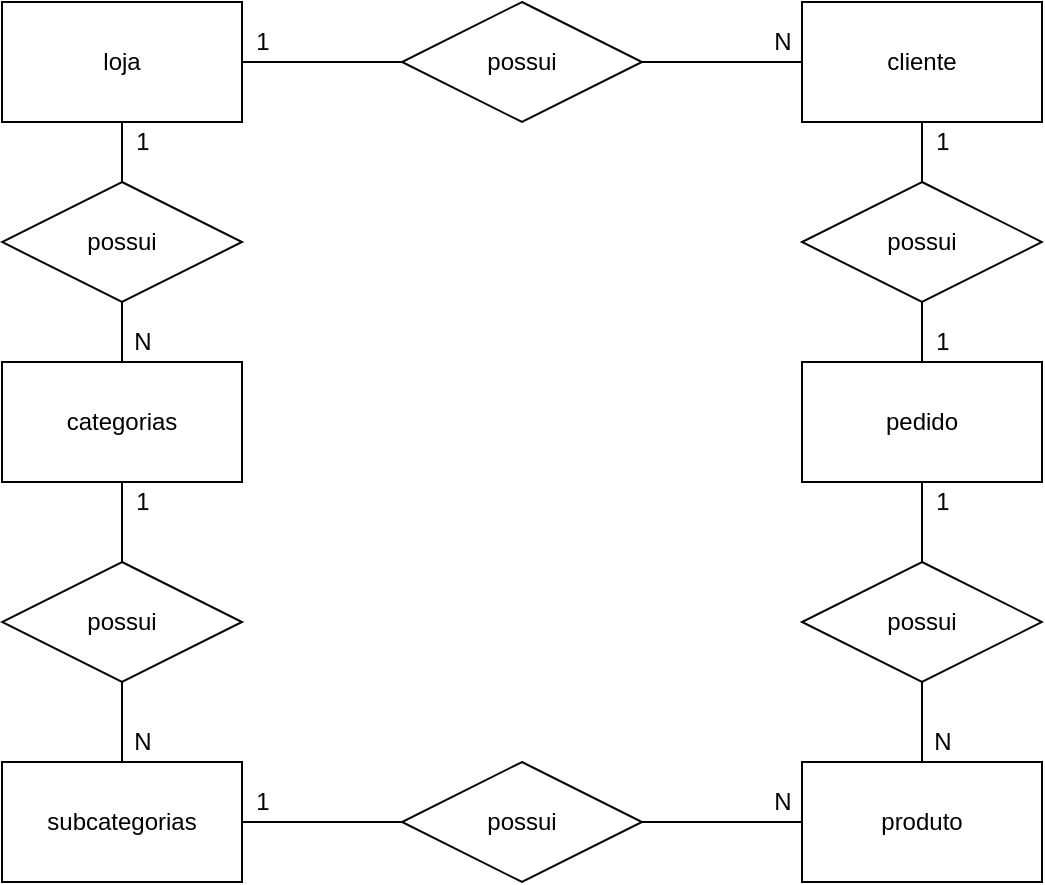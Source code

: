 <mxfile version="14.8.3" type="device"><diagram id="NYEiVDi9rCtxCISQvgOJ" name="Page-1"><mxGraphModel dx="740" dy="635" grid="1" gridSize="10" guides="1" tooltips="1" connect="1" arrows="1" fold="1" page="1" pageScale="1" pageWidth="827" pageHeight="1169" math="0" shadow="0"><root><mxCell id="0"/><mxCell id="1" parent="0"/><mxCell id="cUKbaLCZYIV6mGMoYvX0-4" style="edgeStyle=orthogonalEdgeStyle;rounded=0;orthogonalLoop=1;jettySize=auto;html=1;exitX=0.5;exitY=1;exitDx=0;exitDy=0;entryX=0.5;entryY=0;entryDx=0;entryDy=0;endArrow=none;endFill=0;" edge="1" parent="1" source="cUKbaLCZYIV6mGMoYvX0-1" target="cUKbaLCZYIV6mGMoYvX0-2"><mxGeometry relative="1" as="geometry"/></mxCell><mxCell id="cUKbaLCZYIV6mGMoYvX0-24" style="edgeStyle=orthogonalEdgeStyle;rounded=0;orthogonalLoop=1;jettySize=auto;html=1;exitX=1;exitY=0.5;exitDx=0;exitDy=0;entryX=0;entryY=0.5;entryDx=0;entryDy=0;endArrow=none;endFill=0;" edge="1" parent="1" source="cUKbaLCZYIV6mGMoYvX0-1" target="cUKbaLCZYIV6mGMoYvX0-23"><mxGeometry relative="1" as="geometry"/></mxCell><mxCell id="cUKbaLCZYIV6mGMoYvX0-1" value="loja" style="rounded=0;whiteSpace=wrap;html=1;" vertex="1" parent="1"><mxGeometry x="160" y="80" width="120" height="60" as="geometry"/></mxCell><mxCell id="cUKbaLCZYIV6mGMoYvX0-5" style="edgeStyle=orthogonalEdgeStyle;rounded=0;orthogonalLoop=1;jettySize=auto;html=1;exitX=0.5;exitY=1;exitDx=0;exitDy=0;entryX=0.5;entryY=0;entryDx=0;entryDy=0;endArrow=none;endFill=0;" edge="1" parent="1" source="cUKbaLCZYIV6mGMoYvX0-2" target="cUKbaLCZYIV6mGMoYvX0-3"><mxGeometry relative="1" as="geometry"/></mxCell><mxCell id="cUKbaLCZYIV6mGMoYvX0-2" value="possui" style="shape=rhombus;perimeter=rhombusPerimeter;whiteSpace=wrap;html=1;align=center;" vertex="1" parent="1"><mxGeometry x="160" y="170" width="120" height="60" as="geometry"/></mxCell><mxCell id="cUKbaLCZYIV6mGMoYvX0-13" style="edgeStyle=orthogonalEdgeStyle;rounded=0;orthogonalLoop=1;jettySize=auto;html=1;exitX=0.5;exitY=1;exitDx=0;exitDy=0;entryX=0.5;entryY=0;entryDx=0;entryDy=0;endArrow=none;endFill=0;" edge="1" parent="1" source="cUKbaLCZYIV6mGMoYvX0-3" target="cUKbaLCZYIV6mGMoYvX0-6"><mxGeometry relative="1" as="geometry"/></mxCell><mxCell id="cUKbaLCZYIV6mGMoYvX0-3" value="categorias" style="rounded=0;whiteSpace=wrap;html=1;" vertex="1" parent="1"><mxGeometry x="160" y="260" width="120" height="60" as="geometry"/></mxCell><mxCell id="cUKbaLCZYIV6mGMoYvX0-14" style="edgeStyle=orthogonalEdgeStyle;rounded=0;orthogonalLoop=1;jettySize=auto;html=1;exitX=0.5;exitY=1;exitDx=0;exitDy=0;entryX=0.5;entryY=0;entryDx=0;entryDy=0;endArrow=none;endFill=0;" edge="1" parent="1" source="cUKbaLCZYIV6mGMoYvX0-6" target="cUKbaLCZYIV6mGMoYvX0-8"><mxGeometry relative="1" as="geometry"/></mxCell><mxCell id="cUKbaLCZYIV6mGMoYvX0-6" value="possui" style="shape=rhombus;perimeter=rhombusPerimeter;whiteSpace=wrap;html=1;align=center;" vertex="1" parent="1"><mxGeometry x="160" y="360" width="120" height="60" as="geometry"/></mxCell><mxCell id="cUKbaLCZYIV6mGMoYvX0-20" style="edgeStyle=orthogonalEdgeStyle;rounded=0;orthogonalLoop=1;jettySize=auto;html=1;exitX=1;exitY=0.5;exitDx=0;exitDy=0;entryX=0;entryY=0.5;entryDx=0;entryDy=0;endArrow=none;endFill=0;" edge="1" parent="1" source="cUKbaLCZYIV6mGMoYvX0-8" target="cUKbaLCZYIV6mGMoYvX0-15"><mxGeometry relative="1" as="geometry"/></mxCell><mxCell id="cUKbaLCZYIV6mGMoYvX0-8" value="subcategorias" style="rounded=0;whiteSpace=wrap;html=1;" vertex="1" parent="1"><mxGeometry x="160" y="460" width="120" height="60" as="geometry"/></mxCell><mxCell id="cUKbaLCZYIV6mGMoYvX0-10" value="produto" style="rounded=0;whiteSpace=wrap;html=1;" vertex="1" parent="1"><mxGeometry x="560" y="460" width="120" height="60" as="geometry"/></mxCell><mxCell id="cUKbaLCZYIV6mGMoYvX0-27" style="edgeStyle=orthogonalEdgeStyle;rounded=0;orthogonalLoop=1;jettySize=auto;html=1;exitX=0.5;exitY=1;exitDx=0;exitDy=0;entryX=0.5;entryY=0;entryDx=0;entryDy=0;endArrow=none;endFill=0;" edge="1" parent="1" source="cUKbaLCZYIV6mGMoYvX0-11" target="cUKbaLCZYIV6mGMoYvX0-26"><mxGeometry relative="1" as="geometry"/></mxCell><mxCell id="cUKbaLCZYIV6mGMoYvX0-11" value="cliente" style="rounded=0;whiteSpace=wrap;html=1;" vertex="1" parent="1"><mxGeometry x="560" y="80" width="120" height="60" as="geometry"/></mxCell><mxCell id="cUKbaLCZYIV6mGMoYvX0-30" style="edgeStyle=orthogonalEdgeStyle;rounded=0;orthogonalLoop=1;jettySize=auto;html=1;exitX=0.5;exitY=1;exitDx=0;exitDy=0;entryX=0.5;entryY=0;entryDx=0;entryDy=0;endArrow=none;endFill=0;" edge="1" parent="1" source="cUKbaLCZYIV6mGMoYvX0-12" target="cUKbaLCZYIV6mGMoYvX0-29"><mxGeometry relative="1" as="geometry"/></mxCell><mxCell id="cUKbaLCZYIV6mGMoYvX0-12" value="pedido" style="rounded=0;whiteSpace=wrap;html=1;" vertex="1" parent="1"><mxGeometry x="560" y="260" width="120" height="60" as="geometry"/></mxCell><mxCell id="cUKbaLCZYIV6mGMoYvX0-21" style="edgeStyle=orthogonalEdgeStyle;rounded=0;orthogonalLoop=1;jettySize=auto;html=1;exitX=1;exitY=0.5;exitDx=0;exitDy=0;entryX=0;entryY=0.5;entryDx=0;entryDy=0;endArrow=none;endFill=0;" edge="1" parent="1" source="cUKbaLCZYIV6mGMoYvX0-15" target="cUKbaLCZYIV6mGMoYvX0-10"><mxGeometry relative="1" as="geometry"/></mxCell><mxCell id="cUKbaLCZYIV6mGMoYvX0-15" value="possui" style="shape=rhombus;perimeter=rhombusPerimeter;whiteSpace=wrap;html=1;align=center;" vertex="1" parent="1"><mxGeometry x="360" y="460" width="120" height="60" as="geometry"/></mxCell><mxCell id="cUKbaLCZYIV6mGMoYvX0-25" style="edgeStyle=orthogonalEdgeStyle;rounded=0;orthogonalLoop=1;jettySize=auto;html=1;exitX=1;exitY=0.5;exitDx=0;exitDy=0;entryX=0;entryY=0.5;entryDx=0;entryDy=0;endArrow=none;endFill=0;" edge="1" parent="1" source="cUKbaLCZYIV6mGMoYvX0-23" target="cUKbaLCZYIV6mGMoYvX0-11"><mxGeometry relative="1" as="geometry"/></mxCell><mxCell id="cUKbaLCZYIV6mGMoYvX0-23" value="possui" style="shape=rhombus;perimeter=rhombusPerimeter;whiteSpace=wrap;html=1;align=center;" vertex="1" parent="1"><mxGeometry x="360" y="80" width="120" height="60" as="geometry"/></mxCell><mxCell id="cUKbaLCZYIV6mGMoYvX0-28" style="edgeStyle=orthogonalEdgeStyle;rounded=0;orthogonalLoop=1;jettySize=auto;html=1;exitX=0.5;exitY=1;exitDx=0;exitDy=0;entryX=0.5;entryY=0;entryDx=0;entryDy=0;endArrow=none;endFill=0;" edge="1" parent="1" source="cUKbaLCZYIV6mGMoYvX0-26" target="cUKbaLCZYIV6mGMoYvX0-12"><mxGeometry relative="1" as="geometry"/></mxCell><mxCell id="cUKbaLCZYIV6mGMoYvX0-26" value="possui" style="shape=rhombus;perimeter=rhombusPerimeter;whiteSpace=wrap;html=1;align=center;" vertex="1" parent="1"><mxGeometry x="560" y="170" width="120" height="60" as="geometry"/></mxCell><mxCell id="cUKbaLCZYIV6mGMoYvX0-31" style="edgeStyle=orthogonalEdgeStyle;rounded=0;orthogonalLoop=1;jettySize=auto;html=1;exitX=0.5;exitY=1;exitDx=0;exitDy=0;entryX=0.5;entryY=0;entryDx=0;entryDy=0;endArrow=none;endFill=0;" edge="1" parent="1" source="cUKbaLCZYIV6mGMoYvX0-29" target="cUKbaLCZYIV6mGMoYvX0-10"><mxGeometry relative="1" as="geometry"/></mxCell><mxCell id="cUKbaLCZYIV6mGMoYvX0-29" value="possui" style="shape=rhombus;perimeter=rhombusPerimeter;whiteSpace=wrap;html=1;align=center;" vertex="1" parent="1"><mxGeometry x="560" y="360" width="120" height="60" as="geometry"/></mxCell><mxCell id="cUKbaLCZYIV6mGMoYvX0-32" value="1" style="text;html=1;align=center;verticalAlign=middle;resizable=0;points=[];autosize=1;strokeColor=none;" vertex="1" parent="1"><mxGeometry x="280" y="90" width="20" height="20" as="geometry"/></mxCell><mxCell id="cUKbaLCZYIV6mGMoYvX0-33" value="N" style="text;html=1;align=center;verticalAlign=middle;resizable=0;points=[];autosize=1;strokeColor=none;" vertex="1" parent="1"><mxGeometry x="540" y="90" width="20" height="20" as="geometry"/></mxCell><mxCell id="cUKbaLCZYIV6mGMoYvX0-35" value="1" style="text;html=1;align=center;verticalAlign=middle;resizable=0;points=[];autosize=1;strokeColor=none;" vertex="1" parent="1"><mxGeometry x="620" y="140" width="20" height="20" as="geometry"/></mxCell><mxCell id="cUKbaLCZYIV6mGMoYvX0-36" value="1" style="text;html=1;align=center;verticalAlign=middle;resizable=0;points=[];autosize=1;strokeColor=none;" vertex="1" parent="1"><mxGeometry x="620" y="240" width="20" height="20" as="geometry"/></mxCell><mxCell id="cUKbaLCZYIV6mGMoYvX0-37" value="1" style="text;html=1;align=center;verticalAlign=middle;resizable=0;points=[];autosize=1;strokeColor=none;" vertex="1" parent="1"><mxGeometry x="620" y="320" width="20" height="20" as="geometry"/></mxCell><mxCell id="cUKbaLCZYIV6mGMoYvX0-39" value="N" style="text;html=1;align=center;verticalAlign=middle;resizable=0;points=[];autosize=1;strokeColor=none;" vertex="1" parent="1"><mxGeometry x="620" y="440" width="20" height="20" as="geometry"/></mxCell><mxCell id="cUKbaLCZYIV6mGMoYvX0-41" value="1" style="text;html=1;align=center;verticalAlign=middle;resizable=0;points=[];autosize=1;strokeColor=none;" vertex="1" parent="1"><mxGeometry x="220" y="140" width="20" height="20" as="geometry"/></mxCell><mxCell id="cUKbaLCZYIV6mGMoYvX0-42" value="N" style="text;html=1;align=center;verticalAlign=middle;resizable=0;points=[];autosize=1;strokeColor=none;" vertex="1" parent="1"><mxGeometry x="220" y="240" width="20" height="20" as="geometry"/></mxCell><mxCell id="cUKbaLCZYIV6mGMoYvX0-43" value="1" style="text;html=1;align=center;verticalAlign=middle;resizable=0;points=[];autosize=1;strokeColor=none;" vertex="1" parent="1"><mxGeometry x="220" y="320" width="20" height="20" as="geometry"/></mxCell><mxCell id="cUKbaLCZYIV6mGMoYvX0-44" value="N" style="text;html=1;align=center;verticalAlign=middle;resizable=0;points=[];autosize=1;strokeColor=none;" vertex="1" parent="1"><mxGeometry x="220" y="440" width="20" height="20" as="geometry"/></mxCell><mxCell id="cUKbaLCZYIV6mGMoYvX0-45" value="1" style="text;html=1;align=center;verticalAlign=middle;resizable=0;points=[];autosize=1;strokeColor=none;" vertex="1" parent="1"><mxGeometry x="280" y="470" width="20" height="20" as="geometry"/></mxCell><mxCell id="cUKbaLCZYIV6mGMoYvX0-46" value="N" style="text;html=1;align=center;verticalAlign=middle;resizable=0;points=[];autosize=1;strokeColor=none;" vertex="1" parent="1"><mxGeometry x="540" y="470" width="20" height="20" as="geometry"/></mxCell></root></mxGraphModel></diagram></mxfile>